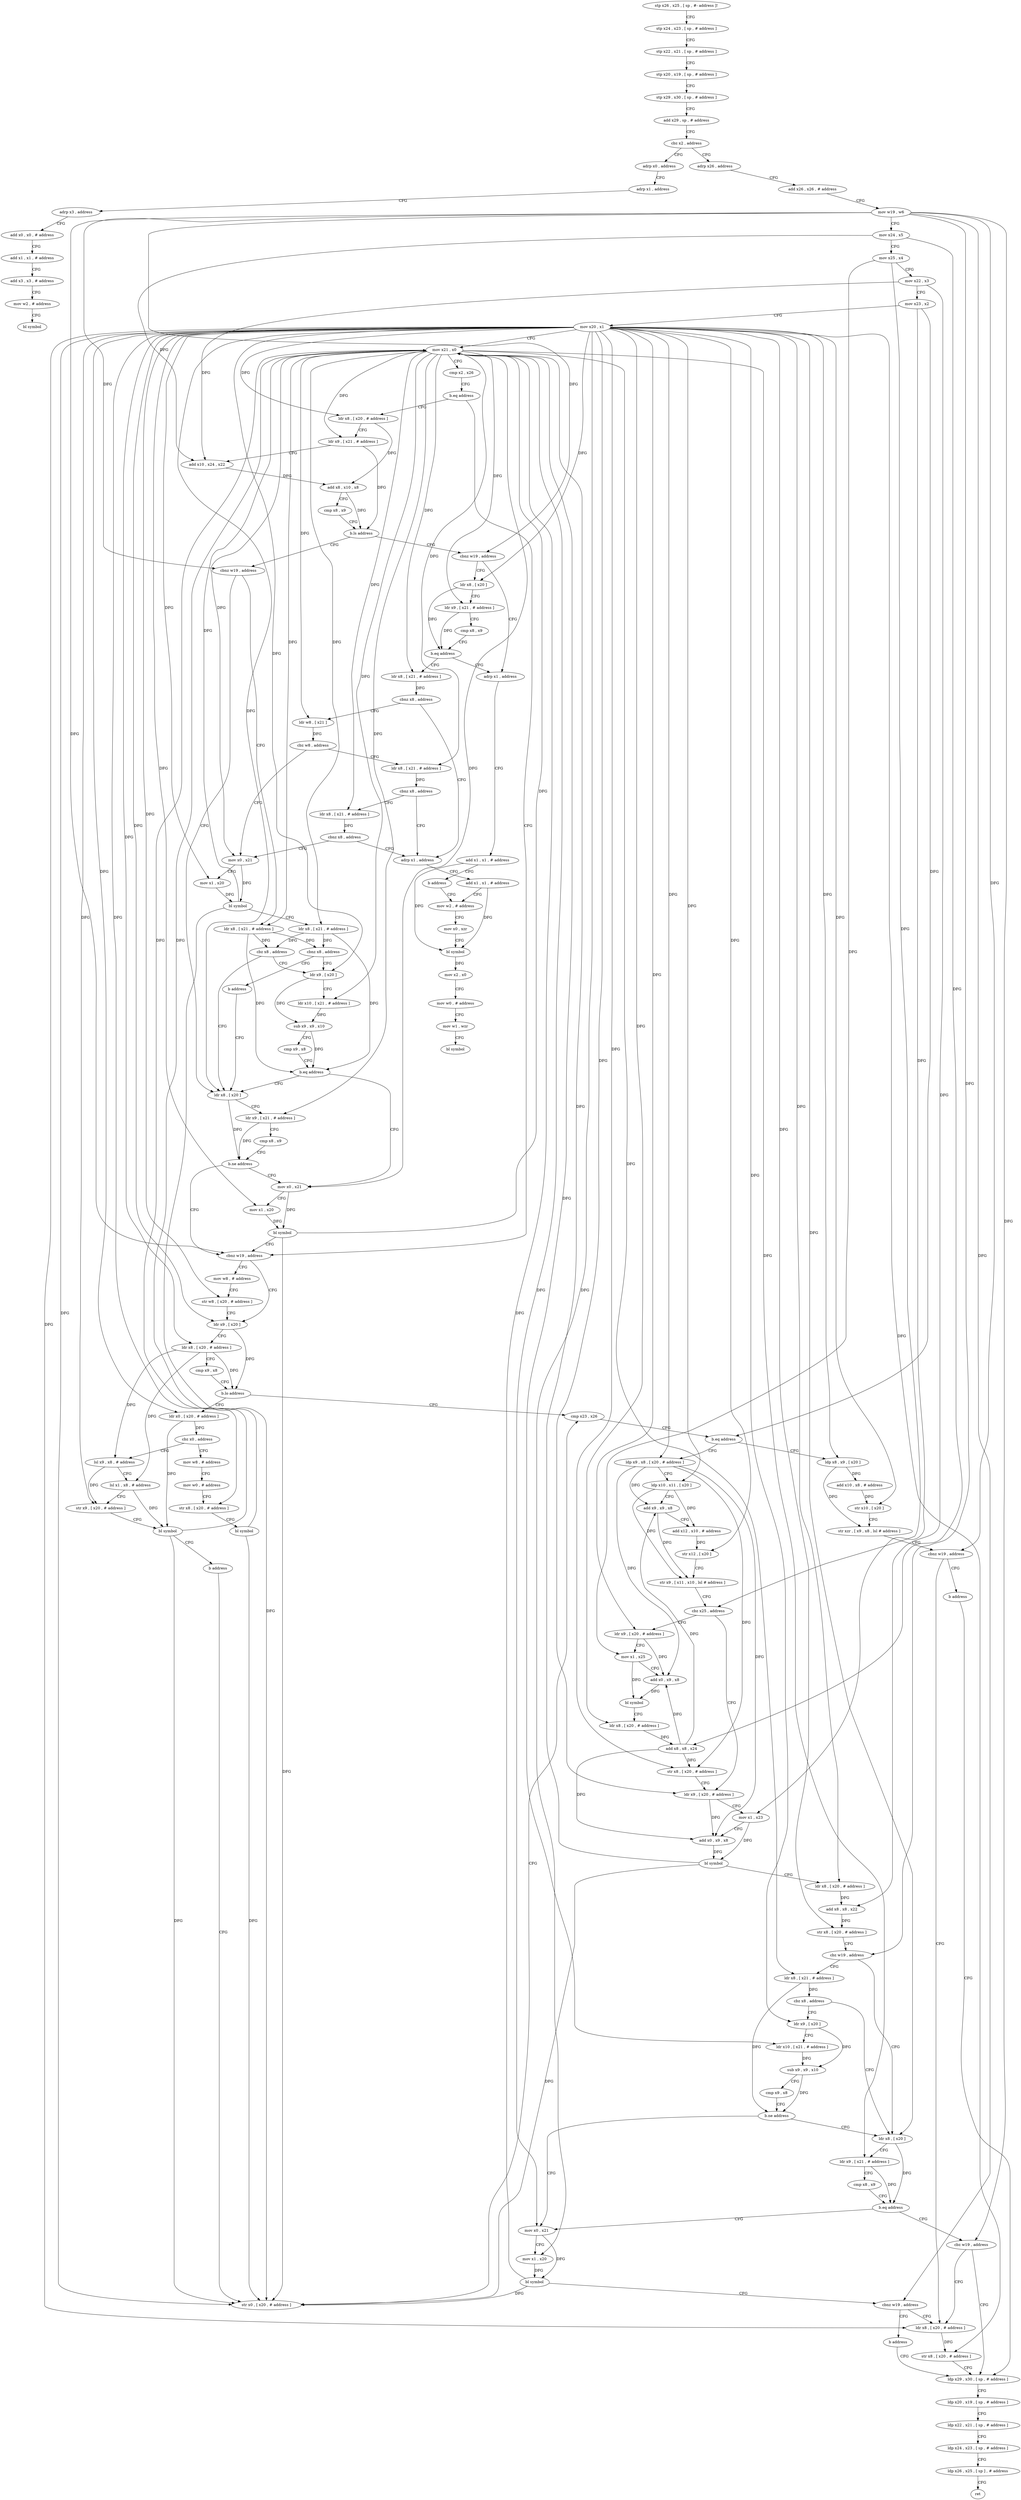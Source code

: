 digraph "func" {
"4212976" [label = "stp x26 , x25 , [ sp , #- address ]!" ]
"4212980" [label = "stp x24 , x23 , [ sp , # address ]" ]
"4212984" [label = "stp x22 , x21 , [ sp , # address ]" ]
"4212988" [label = "stp x20 , x19 , [ sp , # address ]" ]
"4212992" [label = "stp x29 , x30 , [ sp , # address ]" ]
"4212996" [label = "add x29 , sp , # address" ]
"4213000" [label = "cbz x2 , address" ]
"4213504" [label = "adrp x0 , address" ]
"4213004" [label = "adrp x26 , address" ]
"4213508" [label = "adrp x1 , address" ]
"4213512" [label = "adrp x3 , address" ]
"4213516" [label = "add x0 , x0 , # address" ]
"4213520" [label = "add x1 , x1 , # address" ]
"4213524" [label = "add x3 , x3 , # address" ]
"4213528" [label = "mov w2 , # address" ]
"4213532" [label = "bl symbol" ]
"4213008" [label = "add x26 , x26 , # address" ]
"4213012" [label = "mov w19 , w6" ]
"4213016" [label = "mov x24 , x5" ]
"4213020" [label = "mov x25 , x4" ]
"4213024" [label = "mov x22 , x3" ]
"4213028" [label = "mov x23 , x2" ]
"4213032" [label = "mov x20 , x1" ]
"4213036" [label = "mov x21 , x0" ]
"4213040" [label = "cmp x2 , x26" ]
"4213044" [label = "b.eq address" ]
"4213208" [label = "cbnz w19 , address" ]
"4213048" [label = "ldr x8 , [ x20 , # address ]" ]
"4213220" [label = "ldr x9 , [ x20 ]" ]
"4213212" [label = "mov w8 , # address" ]
"4213052" [label = "ldr x9 , [ x21 , # address ]" ]
"4213056" [label = "add x10 , x24 , x22" ]
"4213060" [label = "add x8 , x10 , x8" ]
"4213064" [label = "cmp x8 , x9" ]
"4213068" [label = "b.ls address" ]
"4213148" [label = "cbnz w19 , address" ]
"4213072" [label = "cbnz w19 , address" ]
"4213224" [label = "ldr x8 , [ x20 , # address ]" ]
"4213228" [label = "cmp x9 , x8" ]
"4213232" [label = "b.lo address" ]
"4213284" [label = "cmp x23 , x26" ]
"4213236" [label = "ldr x0 , [ x20 , # address ]" ]
"4213216" [label = "str w8 , [ x20 , # address ]" ]
"4213180" [label = "ldr x8 , [ x20 ]" ]
"4213152" [label = "ldr x8 , [ x21 , # address ]" ]
"4213536" [label = "adrp x1 , address" ]
"4213076" [label = "ldr x8 , [ x20 ]" ]
"4213288" [label = "b.eq address" ]
"4213432" [label = "ldp x8 , x9 , [ x20 ]" ]
"4213292" [label = "ldp x9 , x8 , [ x20 , # address ]" ]
"4213240" [label = "cbz x0 , address" ]
"4213264" [label = "mov w8 , # address" ]
"4213244" [label = "lsl x9 , x8 , # address" ]
"4213184" [label = "ldr x9 , [ x21 , # address ]" ]
"4213188" [label = "cmp x8 , x9" ]
"4213192" [label = "b.ne address" ]
"4213196" [label = "mov x0 , x21" ]
"4213156" [label = "cbz x8 , address" ]
"4213160" [label = "ldr x9 , [ x20 ]" ]
"4213540" [label = "add x1 , x1 , # address" ]
"4213544" [label = "b address" ]
"4213556" [label = "mov w2 , # address" ]
"4213080" [label = "ldr x9 , [ x21 , # address ]" ]
"4213084" [label = "cmp x8 , x9" ]
"4213088" [label = "b.eq address" ]
"4213092" [label = "ldr x8 , [ x21 , # address ]" ]
"4213436" [label = "add x10 , x8 , # address" ]
"4213440" [label = "str x10 , [ x20 ]" ]
"4213444" [label = "str xzr , [ x9 , x8 , lsl # address ]" ]
"4213448" [label = "cbnz w19 , address" ]
"4213400" [label = "ldr x8 , [ x20 , # address ]" ]
"4213452" [label = "b address" ]
"4213296" [label = "ldp x10 , x11 , [ x20 ]" ]
"4213300" [label = "add x9 , x9 , x8" ]
"4213304" [label = "add x12 , x10 , # address" ]
"4213308" [label = "str x12 , [ x20 ]" ]
"4213312" [label = "str x9 , [ x11 , x10 , lsl # address ]" ]
"4213316" [label = "cbz x25 , address" ]
"4213348" [label = "ldr x9 , [ x20 , # address ]" ]
"4213320" [label = "ldr x9 , [ x20 , # address ]" ]
"4213268" [label = "mov w0 , # address" ]
"4213272" [label = "str x8 , [ x20 , # address ]" ]
"4213276" [label = "bl symbol" ]
"4213280" [label = "str x0 , [ x20 , # address ]" ]
"4213248" [label = "lsl x1 , x8 , # address" ]
"4213252" [label = "str x9 , [ x20 , # address ]" ]
"4213256" [label = "bl symbol" ]
"4213260" [label = "b address" ]
"4213200" [label = "mov x1 , x20" ]
"4213204" [label = "bl symbol" ]
"4213164" [label = "ldr x10 , [ x21 , # address ]" ]
"4213168" [label = "sub x9 , x9 , x10" ]
"4213172" [label = "cmp x9 , x8" ]
"4213176" [label = "b.eq address" ]
"4213560" [label = "mov x0 , xzr" ]
"4213564" [label = "bl symbol" ]
"4213568" [label = "mov x2 , x0" ]
"4213572" [label = "mov w0 , # address" ]
"4213576" [label = "mov w1 , wzr" ]
"4213580" [label = "bl symbol" ]
"4213096" [label = "cbnz x8 , address" ]
"4213548" [label = "adrp x1 , address" ]
"4213100" [label = "ldr w8 , [ x21 ]" ]
"4213404" [label = "str x8 , [ x20 , # address ]" ]
"4213408" [label = "ldp x29 , x30 , [ sp , # address ]" ]
"4213352" [label = "mov x1 , x23" ]
"4213356" [label = "add x0 , x9 , x8" ]
"4213360" [label = "bl symbol" ]
"4213364" [label = "ldr x8 , [ x20 , # address ]" ]
"4213368" [label = "add x8 , x8 , x22" ]
"4213372" [label = "str x8 , [ x20 , # address ]" ]
"4213376" [label = "cbz w19 , address" ]
"4213456" [label = "ldr x8 , [ x21 , # address ]" ]
"4213380" [label = "ldr x8 , [ x20 ]" ]
"4213324" [label = "mov x1 , x25" ]
"4213328" [label = "add x0 , x9 , x8" ]
"4213332" [label = "bl symbol" ]
"4213336" [label = "ldr x8 , [ x20 , # address ]" ]
"4213340" [label = "add x8 , x8 , x24" ]
"4213344" [label = "str x8 , [ x20 , # address ]" ]
"4213552" [label = "add x1 , x1 , # address" ]
"4213104" [label = "cbz w8 , address" ]
"4213124" [label = "mov x0 , x21" ]
"4213108" [label = "ldr x8 , [ x21 , # address ]" ]
"4213412" [label = "ldp x20 , x19 , [ sp , # address ]" ]
"4213416" [label = "ldp x22 , x21 , [ sp , # address ]" ]
"4213420" [label = "ldp x24 , x23 , [ sp , # address ]" ]
"4213424" [label = "ldp x26 , x25 , [ sp ] , # address" ]
"4213428" [label = "ret" ]
"4213460" [label = "cbz x8 , address" ]
"4213464" [label = "ldr x9 , [ x20 ]" ]
"4213384" [label = "ldr x9 , [ x21 , # address ]" ]
"4213388" [label = "cmp x8 , x9" ]
"4213392" [label = "b.eq address" ]
"4213484" [label = "mov x0 , x21" ]
"4213396" [label = "cbz w19 , address" ]
"4213128" [label = "mov x1 , x20" ]
"4213132" [label = "bl symbol" ]
"4213136" [label = "ldr x8 , [ x21 , # address ]" ]
"4213140" [label = "cbnz x8 , address" ]
"4213144" [label = "b address" ]
"4213112" [label = "cbnz x8 , address" ]
"4213116" [label = "ldr x8 , [ x21 , # address ]" ]
"4213468" [label = "ldr x10 , [ x21 , # address ]" ]
"4213472" [label = "sub x9 , x9 , x10" ]
"4213476" [label = "cmp x9 , x8" ]
"4213480" [label = "b.ne address" ]
"4213488" [label = "mov x1 , x20" ]
"4213492" [label = "bl symbol" ]
"4213496" [label = "cbnz w19 , address" ]
"4213500" [label = "b address" ]
"4213120" [label = "cbnz x8 , address" ]
"4212976" -> "4212980" [ label = "CFG" ]
"4212980" -> "4212984" [ label = "CFG" ]
"4212984" -> "4212988" [ label = "CFG" ]
"4212988" -> "4212992" [ label = "CFG" ]
"4212992" -> "4212996" [ label = "CFG" ]
"4212996" -> "4213000" [ label = "CFG" ]
"4213000" -> "4213504" [ label = "CFG" ]
"4213000" -> "4213004" [ label = "CFG" ]
"4213504" -> "4213508" [ label = "CFG" ]
"4213004" -> "4213008" [ label = "CFG" ]
"4213508" -> "4213512" [ label = "CFG" ]
"4213512" -> "4213516" [ label = "CFG" ]
"4213516" -> "4213520" [ label = "CFG" ]
"4213520" -> "4213524" [ label = "CFG" ]
"4213524" -> "4213528" [ label = "CFG" ]
"4213528" -> "4213532" [ label = "CFG" ]
"4213008" -> "4213012" [ label = "CFG" ]
"4213012" -> "4213016" [ label = "CFG" ]
"4213012" -> "4213208" [ label = "DFG" ]
"4213012" -> "4213148" [ label = "DFG" ]
"4213012" -> "4213072" [ label = "DFG" ]
"4213012" -> "4213448" [ label = "DFG" ]
"4213012" -> "4213376" [ label = "DFG" ]
"4213012" -> "4213496" [ label = "DFG" ]
"4213012" -> "4213396" [ label = "DFG" ]
"4213016" -> "4213020" [ label = "CFG" ]
"4213016" -> "4213056" [ label = "DFG" ]
"4213016" -> "4213340" [ label = "DFG" ]
"4213020" -> "4213024" [ label = "CFG" ]
"4213020" -> "4213316" [ label = "DFG" ]
"4213020" -> "4213324" [ label = "DFG" ]
"4213024" -> "4213028" [ label = "CFG" ]
"4213024" -> "4213056" [ label = "DFG" ]
"4213024" -> "4213368" [ label = "DFG" ]
"4213028" -> "4213032" [ label = "CFG" ]
"4213028" -> "4213288" [ label = "DFG" ]
"4213028" -> "4213352" [ label = "DFG" ]
"4213032" -> "4213036" [ label = "CFG" ]
"4213032" -> "4213048" [ label = "DFG" ]
"4213032" -> "4213220" [ label = "DFG" ]
"4213032" -> "4213224" [ label = "DFG" ]
"4213032" -> "4213216" [ label = "DFG" ]
"4213032" -> "4213236" [ label = "DFG" ]
"4213032" -> "4213180" [ label = "DFG" ]
"4213032" -> "4213076" [ label = "DFG" ]
"4213032" -> "4213432" [ label = "DFG" ]
"4213032" -> "4213440" [ label = "DFG" ]
"4213032" -> "4213292" [ label = "DFG" ]
"4213032" -> "4213296" [ label = "DFG" ]
"4213032" -> "4213308" [ label = "DFG" ]
"4213032" -> "4213272" [ label = "DFG" ]
"4213032" -> "4213252" [ label = "DFG" ]
"4213032" -> "4213200" [ label = "DFG" ]
"4213032" -> "4213160" [ label = "DFG" ]
"4213032" -> "4213400" [ label = "DFG" ]
"4213032" -> "4213404" [ label = "DFG" ]
"4213032" -> "4213348" [ label = "DFG" ]
"4213032" -> "4213364" [ label = "DFG" ]
"4213032" -> "4213372" [ label = "DFG" ]
"4213032" -> "4213320" [ label = "DFG" ]
"4213032" -> "4213336" [ label = "DFG" ]
"4213032" -> "4213344" [ label = "DFG" ]
"4213032" -> "4213280" [ label = "DFG" ]
"4213032" -> "4213380" [ label = "DFG" ]
"4213032" -> "4213128" [ label = "DFG" ]
"4213032" -> "4213464" [ label = "DFG" ]
"4213032" -> "4213488" [ label = "DFG" ]
"4213036" -> "4213040" [ label = "CFG" ]
"4213036" -> "4213052" [ label = "DFG" ]
"4213036" -> "4213184" [ label = "DFG" ]
"4213036" -> "4213152" [ label = "DFG" ]
"4213036" -> "4213080" [ label = "DFG" ]
"4213036" -> "4213196" [ label = "DFG" ]
"4213036" -> "4213164" [ label = "DFG" ]
"4213036" -> "4213092" [ label = "DFG" ]
"4213036" -> "4213100" [ label = "DFG" ]
"4213036" -> "4213456" [ label = "DFG" ]
"4213036" -> "4213384" [ label = "DFG" ]
"4213036" -> "4213124" [ label = "DFG" ]
"4213036" -> "4213136" [ label = "DFG" ]
"4213036" -> "4213108" [ label = "DFG" ]
"4213036" -> "4213468" [ label = "DFG" ]
"4213036" -> "4213484" [ label = "DFG" ]
"4213036" -> "4213116" [ label = "DFG" ]
"4213040" -> "4213044" [ label = "CFG" ]
"4213044" -> "4213208" [ label = "CFG" ]
"4213044" -> "4213048" [ label = "CFG" ]
"4213208" -> "4213220" [ label = "CFG" ]
"4213208" -> "4213212" [ label = "CFG" ]
"4213048" -> "4213052" [ label = "CFG" ]
"4213048" -> "4213060" [ label = "DFG" ]
"4213220" -> "4213224" [ label = "CFG" ]
"4213220" -> "4213232" [ label = "DFG" ]
"4213212" -> "4213216" [ label = "CFG" ]
"4213052" -> "4213056" [ label = "CFG" ]
"4213052" -> "4213068" [ label = "DFG" ]
"4213056" -> "4213060" [ label = "DFG" ]
"4213060" -> "4213064" [ label = "CFG" ]
"4213060" -> "4213068" [ label = "DFG" ]
"4213064" -> "4213068" [ label = "CFG" ]
"4213068" -> "4213148" [ label = "CFG" ]
"4213068" -> "4213072" [ label = "CFG" ]
"4213148" -> "4213180" [ label = "CFG" ]
"4213148" -> "4213152" [ label = "CFG" ]
"4213072" -> "4213536" [ label = "CFG" ]
"4213072" -> "4213076" [ label = "CFG" ]
"4213224" -> "4213228" [ label = "CFG" ]
"4213224" -> "4213232" [ label = "DFG" ]
"4213224" -> "4213244" [ label = "DFG" ]
"4213224" -> "4213248" [ label = "DFG" ]
"4213228" -> "4213232" [ label = "CFG" ]
"4213232" -> "4213284" [ label = "CFG" ]
"4213232" -> "4213236" [ label = "CFG" ]
"4213284" -> "4213288" [ label = "CFG" ]
"4213236" -> "4213240" [ label = "DFG" ]
"4213236" -> "4213256" [ label = "DFG" ]
"4213216" -> "4213220" [ label = "CFG" ]
"4213180" -> "4213184" [ label = "CFG" ]
"4213180" -> "4213192" [ label = "DFG" ]
"4213152" -> "4213156" [ label = "DFG" ]
"4213152" -> "4213176" [ label = "DFG" ]
"4213152" -> "4213140" [ label = "DFG" ]
"4213536" -> "4213540" [ label = "CFG" ]
"4213076" -> "4213080" [ label = "CFG" ]
"4213076" -> "4213088" [ label = "DFG" ]
"4213288" -> "4213432" [ label = "CFG" ]
"4213288" -> "4213292" [ label = "CFG" ]
"4213432" -> "4213436" [ label = "DFG" ]
"4213432" -> "4213444" [ label = "DFG" ]
"4213292" -> "4213296" [ label = "CFG" ]
"4213292" -> "4213300" [ label = "DFG" ]
"4213292" -> "4213356" [ label = "DFG" ]
"4213292" -> "4213328" [ label = "DFG" ]
"4213292" -> "4213344" [ label = "DFG" ]
"4213240" -> "4213264" [ label = "CFG" ]
"4213240" -> "4213244" [ label = "CFG" ]
"4213264" -> "4213268" [ label = "CFG" ]
"4213244" -> "4213248" [ label = "CFG" ]
"4213244" -> "4213252" [ label = "DFG" ]
"4213184" -> "4213188" [ label = "CFG" ]
"4213184" -> "4213192" [ label = "DFG" ]
"4213188" -> "4213192" [ label = "CFG" ]
"4213192" -> "4213208" [ label = "CFG" ]
"4213192" -> "4213196" [ label = "CFG" ]
"4213196" -> "4213200" [ label = "CFG" ]
"4213196" -> "4213204" [ label = "DFG" ]
"4213156" -> "4213180" [ label = "CFG" ]
"4213156" -> "4213160" [ label = "CFG" ]
"4213160" -> "4213164" [ label = "CFG" ]
"4213160" -> "4213168" [ label = "DFG" ]
"4213540" -> "4213544" [ label = "CFG" ]
"4213540" -> "4213564" [ label = "DFG" ]
"4213544" -> "4213556" [ label = "CFG" ]
"4213556" -> "4213560" [ label = "CFG" ]
"4213080" -> "4213084" [ label = "CFG" ]
"4213080" -> "4213088" [ label = "DFG" ]
"4213084" -> "4213088" [ label = "CFG" ]
"4213088" -> "4213536" [ label = "CFG" ]
"4213088" -> "4213092" [ label = "CFG" ]
"4213092" -> "4213096" [ label = "DFG" ]
"4213436" -> "4213440" [ label = "DFG" ]
"4213440" -> "4213444" [ label = "CFG" ]
"4213444" -> "4213448" [ label = "CFG" ]
"4213448" -> "4213400" [ label = "CFG" ]
"4213448" -> "4213452" [ label = "CFG" ]
"4213400" -> "4213404" [ label = "DFG" ]
"4213452" -> "4213408" [ label = "CFG" ]
"4213296" -> "4213300" [ label = "CFG" ]
"4213296" -> "4213304" [ label = "DFG" ]
"4213296" -> "4213312" [ label = "DFG" ]
"4213300" -> "4213304" [ label = "CFG" ]
"4213300" -> "4213312" [ label = "DFG" ]
"4213304" -> "4213308" [ label = "DFG" ]
"4213308" -> "4213312" [ label = "CFG" ]
"4213312" -> "4213316" [ label = "CFG" ]
"4213316" -> "4213348" [ label = "CFG" ]
"4213316" -> "4213320" [ label = "CFG" ]
"4213348" -> "4213352" [ label = "CFG" ]
"4213348" -> "4213356" [ label = "DFG" ]
"4213320" -> "4213324" [ label = "CFG" ]
"4213320" -> "4213328" [ label = "DFG" ]
"4213268" -> "4213272" [ label = "CFG" ]
"4213272" -> "4213276" [ label = "CFG" ]
"4213276" -> "4213280" [ label = "DFG" ]
"4213276" -> "4213036" [ label = "DFG" ]
"4213280" -> "4213284" [ label = "CFG" ]
"4213248" -> "4213252" [ label = "CFG" ]
"4213248" -> "4213256" [ label = "DFG" ]
"4213252" -> "4213256" [ label = "CFG" ]
"4213256" -> "4213260" [ label = "CFG" ]
"4213256" -> "4213036" [ label = "DFG" ]
"4213256" -> "4213280" [ label = "DFG" ]
"4213260" -> "4213280" [ label = "CFG" ]
"4213200" -> "4213204" [ label = "DFG" ]
"4213204" -> "4213208" [ label = "CFG" ]
"4213204" -> "4213036" [ label = "DFG" ]
"4213204" -> "4213280" [ label = "DFG" ]
"4213164" -> "4213168" [ label = "DFG" ]
"4213168" -> "4213172" [ label = "CFG" ]
"4213168" -> "4213176" [ label = "DFG" ]
"4213172" -> "4213176" [ label = "CFG" ]
"4213176" -> "4213196" [ label = "CFG" ]
"4213176" -> "4213180" [ label = "CFG" ]
"4213560" -> "4213564" [ label = "CFG" ]
"4213564" -> "4213568" [ label = "DFG" ]
"4213568" -> "4213572" [ label = "CFG" ]
"4213572" -> "4213576" [ label = "CFG" ]
"4213576" -> "4213580" [ label = "CFG" ]
"4213096" -> "4213548" [ label = "CFG" ]
"4213096" -> "4213100" [ label = "CFG" ]
"4213548" -> "4213552" [ label = "CFG" ]
"4213100" -> "4213104" [ label = "DFG" ]
"4213404" -> "4213408" [ label = "CFG" ]
"4213408" -> "4213412" [ label = "CFG" ]
"4213352" -> "4213356" [ label = "CFG" ]
"4213352" -> "4213360" [ label = "DFG" ]
"4213356" -> "4213360" [ label = "DFG" ]
"4213360" -> "4213364" [ label = "CFG" ]
"4213360" -> "4213036" [ label = "DFG" ]
"4213360" -> "4213280" [ label = "DFG" ]
"4213364" -> "4213368" [ label = "DFG" ]
"4213368" -> "4213372" [ label = "DFG" ]
"4213372" -> "4213376" [ label = "CFG" ]
"4213376" -> "4213456" [ label = "CFG" ]
"4213376" -> "4213380" [ label = "CFG" ]
"4213456" -> "4213460" [ label = "DFG" ]
"4213456" -> "4213480" [ label = "DFG" ]
"4213380" -> "4213384" [ label = "CFG" ]
"4213380" -> "4213392" [ label = "DFG" ]
"4213324" -> "4213328" [ label = "CFG" ]
"4213324" -> "4213332" [ label = "DFG" ]
"4213328" -> "4213332" [ label = "DFG" ]
"4213332" -> "4213336" [ label = "CFG" ]
"4213336" -> "4213340" [ label = "DFG" ]
"4213340" -> "4213344" [ label = "DFG" ]
"4213340" -> "4213300" [ label = "DFG" ]
"4213340" -> "4213356" [ label = "DFG" ]
"4213340" -> "4213328" [ label = "DFG" ]
"4213344" -> "4213348" [ label = "CFG" ]
"4213552" -> "4213556" [ label = "CFG" ]
"4213552" -> "4213564" [ label = "DFG" ]
"4213104" -> "4213124" [ label = "CFG" ]
"4213104" -> "4213108" [ label = "CFG" ]
"4213124" -> "4213128" [ label = "CFG" ]
"4213124" -> "4213132" [ label = "DFG" ]
"4213108" -> "4213112" [ label = "DFG" ]
"4213412" -> "4213416" [ label = "CFG" ]
"4213416" -> "4213420" [ label = "CFG" ]
"4213420" -> "4213424" [ label = "CFG" ]
"4213424" -> "4213428" [ label = "CFG" ]
"4213460" -> "4213380" [ label = "CFG" ]
"4213460" -> "4213464" [ label = "CFG" ]
"4213464" -> "4213468" [ label = "CFG" ]
"4213464" -> "4213472" [ label = "DFG" ]
"4213384" -> "4213388" [ label = "CFG" ]
"4213384" -> "4213392" [ label = "DFG" ]
"4213388" -> "4213392" [ label = "CFG" ]
"4213392" -> "4213484" [ label = "CFG" ]
"4213392" -> "4213396" [ label = "CFG" ]
"4213484" -> "4213488" [ label = "CFG" ]
"4213484" -> "4213492" [ label = "DFG" ]
"4213396" -> "4213408" [ label = "CFG" ]
"4213396" -> "4213400" [ label = "CFG" ]
"4213128" -> "4213132" [ label = "DFG" ]
"4213132" -> "4213136" [ label = "CFG" ]
"4213132" -> "4213036" [ label = "DFG" ]
"4213132" -> "4213280" [ label = "DFG" ]
"4213136" -> "4213140" [ label = "DFG" ]
"4213136" -> "4213156" [ label = "DFG" ]
"4213136" -> "4213176" [ label = "DFG" ]
"4213140" -> "4213160" [ label = "CFG" ]
"4213140" -> "4213144" [ label = "CFG" ]
"4213144" -> "4213180" [ label = "CFG" ]
"4213112" -> "4213548" [ label = "CFG" ]
"4213112" -> "4213116" [ label = "CFG" ]
"4213116" -> "4213120" [ label = "DFG" ]
"4213468" -> "4213472" [ label = "DFG" ]
"4213472" -> "4213476" [ label = "CFG" ]
"4213472" -> "4213480" [ label = "DFG" ]
"4213476" -> "4213480" [ label = "CFG" ]
"4213480" -> "4213380" [ label = "CFG" ]
"4213480" -> "4213484" [ label = "CFG" ]
"4213488" -> "4213492" [ label = "DFG" ]
"4213492" -> "4213496" [ label = "CFG" ]
"4213492" -> "4213036" [ label = "DFG" ]
"4213492" -> "4213280" [ label = "DFG" ]
"4213496" -> "4213400" [ label = "CFG" ]
"4213496" -> "4213500" [ label = "CFG" ]
"4213500" -> "4213408" [ label = "CFG" ]
"4213120" -> "4213548" [ label = "CFG" ]
"4213120" -> "4213124" [ label = "CFG" ]
}
